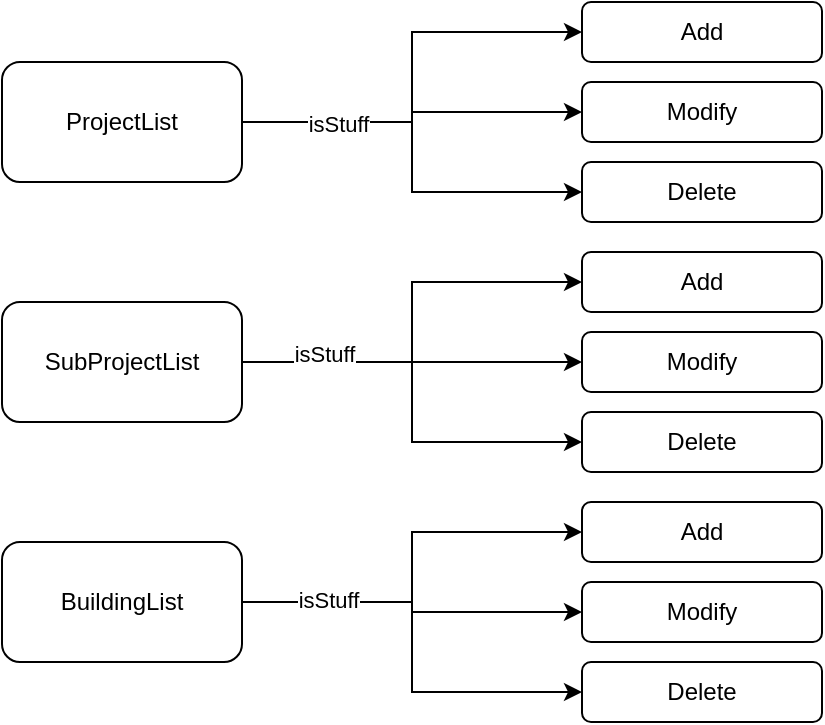<mxfile version="20.7.4" type="github">
  <diagram id="NQF79KXu3Oxu10-_bxIi" name="Page-1">
    <mxGraphModel dx="837" dy="503" grid="1" gridSize="10" guides="1" tooltips="1" connect="1" arrows="1" fold="1" page="1" pageScale="1" pageWidth="850" pageHeight="1100" math="0" shadow="0">
      <root>
        <mxCell id="0" />
        <mxCell id="1" parent="0" />
        <mxCell id="85kCPyu2w7NXq7R9_LKP-7" style="edgeStyle=orthogonalEdgeStyle;rounded=0;orthogonalLoop=1;jettySize=auto;html=1;entryX=0;entryY=0.5;entryDx=0;entryDy=0;" edge="1" parent="1" source="85kCPyu2w7NXq7R9_LKP-1" target="85kCPyu2w7NXq7R9_LKP-4">
          <mxGeometry relative="1" as="geometry" />
        </mxCell>
        <mxCell id="85kCPyu2w7NXq7R9_LKP-8" style="edgeStyle=orthogonalEdgeStyle;rounded=0;orthogonalLoop=1;jettySize=auto;html=1;" edge="1" parent="1" source="85kCPyu2w7NXq7R9_LKP-1" target="85kCPyu2w7NXq7R9_LKP-5">
          <mxGeometry relative="1" as="geometry" />
        </mxCell>
        <mxCell id="85kCPyu2w7NXq7R9_LKP-9" style="edgeStyle=orthogonalEdgeStyle;rounded=0;orthogonalLoop=1;jettySize=auto;html=1;entryX=0;entryY=0.5;entryDx=0;entryDy=0;" edge="1" parent="1" source="85kCPyu2w7NXq7R9_LKP-1" target="85kCPyu2w7NXq7R9_LKP-6">
          <mxGeometry relative="1" as="geometry" />
        </mxCell>
        <mxCell id="85kCPyu2w7NXq7R9_LKP-10" value="isStuff" style="edgeLabel;html=1;align=center;verticalAlign=middle;resizable=0;points=[];" vertex="1" connectable="0" parent="85kCPyu2w7NXq7R9_LKP-9">
          <mxGeometry x="-0.532" y="-1" relative="1" as="geometry">
            <mxPoint as="offset" />
          </mxGeometry>
        </mxCell>
        <mxCell id="85kCPyu2w7NXq7R9_LKP-1" value="ProjectList" style="rounded=1;whiteSpace=wrap;html=1;" vertex="1" parent="1">
          <mxGeometry x="240" y="150" width="120" height="60" as="geometry" />
        </mxCell>
        <mxCell id="85kCPyu2w7NXq7R9_LKP-14" style="edgeStyle=orthogonalEdgeStyle;rounded=0;orthogonalLoop=1;jettySize=auto;html=1;entryX=0;entryY=0.5;entryDx=0;entryDy=0;" edge="1" parent="1" source="85kCPyu2w7NXq7R9_LKP-2" target="85kCPyu2w7NXq7R9_LKP-11">
          <mxGeometry relative="1" as="geometry" />
        </mxCell>
        <mxCell id="85kCPyu2w7NXq7R9_LKP-15" style="edgeStyle=orthogonalEdgeStyle;rounded=0;orthogonalLoop=1;jettySize=auto;html=1;" edge="1" parent="1" source="85kCPyu2w7NXq7R9_LKP-2" target="85kCPyu2w7NXq7R9_LKP-12">
          <mxGeometry relative="1" as="geometry" />
        </mxCell>
        <mxCell id="85kCPyu2w7NXq7R9_LKP-16" style="edgeStyle=orthogonalEdgeStyle;rounded=0;orthogonalLoop=1;jettySize=auto;html=1;" edge="1" parent="1" source="85kCPyu2w7NXq7R9_LKP-2" target="85kCPyu2w7NXq7R9_LKP-13">
          <mxGeometry relative="1" as="geometry" />
        </mxCell>
        <mxCell id="85kCPyu2w7NXq7R9_LKP-23" value="isStuff" style="edgeLabel;html=1;align=center;verticalAlign=middle;resizable=0;points=[];" vertex="1" connectable="0" parent="85kCPyu2w7NXq7R9_LKP-16">
          <mxGeometry x="-0.61" y="4" relative="1" as="geometry">
            <mxPoint as="offset" />
          </mxGeometry>
        </mxCell>
        <mxCell id="85kCPyu2w7NXq7R9_LKP-2" value="SubProjectList" style="rounded=1;whiteSpace=wrap;html=1;" vertex="1" parent="1">
          <mxGeometry x="240" y="270" width="120" height="60" as="geometry" />
        </mxCell>
        <mxCell id="85kCPyu2w7NXq7R9_LKP-20" style="edgeStyle=orthogonalEdgeStyle;rounded=0;orthogonalLoop=1;jettySize=auto;html=1;" edge="1" parent="1" source="85kCPyu2w7NXq7R9_LKP-3" target="85kCPyu2w7NXq7R9_LKP-17">
          <mxGeometry relative="1" as="geometry" />
        </mxCell>
        <mxCell id="85kCPyu2w7NXq7R9_LKP-21" style="edgeStyle=orthogonalEdgeStyle;rounded=0;orthogonalLoop=1;jettySize=auto;html=1;" edge="1" parent="1" source="85kCPyu2w7NXq7R9_LKP-3" target="85kCPyu2w7NXq7R9_LKP-18">
          <mxGeometry relative="1" as="geometry" />
        </mxCell>
        <mxCell id="85kCPyu2w7NXq7R9_LKP-22" style="edgeStyle=orthogonalEdgeStyle;rounded=0;orthogonalLoop=1;jettySize=auto;html=1;entryX=0;entryY=0.5;entryDx=0;entryDy=0;" edge="1" parent="1" source="85kCPyu2w7NXq7R9_LKP-3" target="85kCPyu2w7NXq7R9_LKP-19">
          <mxGeometry relative="1" as="geometry" />
        </mxCell>
        <mxCell id="85kCPyu2w7NXq7R9_LKP-24" value="isStuff" style="edgeLabel;html=1;align=center;verticalAlign=middle;resizable=0;points=[];" vertex="1" connectable="0" parent="85kCPyu2w7NXq7R9_LKP-22">
          <mxGeometry x="-0.6" y="1" relative="1" as="geometry">
            <mxPoint as="offset" />
          </mxGeometry>
        </mxCell>
        <mxCell id="85kCPyu2w7NXq7R9_LKP-3" value="BuildingList" style="rounded=1;whiteSpace=wrap;html=1;" vertex="1" parent="1">
          <mxGeometry x="240" y="390" width="120" height="60" as="geometry" />
        </mxCell>
        <mxCell id="85kCPyu2w7NXq7R9_LKP-4" value="Add" style="rounded=1;whiteSpace=wrap;html=1;" vertex="1" parent="1">
          <mxGeometry x="530" y="120" width="120" height="30" as="geometry" />
        </mxCell>
        <mxCell id="85kCPyu2w7NXq7R9_LKP-5" value="Modify" style="rounded=1;whiteSpace=wrap;html=1;" vertex="1" parent="1">
          <mxGeometry x="530" y="160" width="120" height="30" as="geometry" />
        </mxCell>
        <mxCell id="85kCPyu2w7NXq7R9_LKP-6" value="Delete" style="rounded=1;whiteSpace=wrap;html=1;" vertex="1" parent="1">
          <mxGeometry x="530" y="200" width="120" height="30" as="geometry" />
        </mxCell>
        <mxCell id="85kCPyu2w7NXq7R9_LKP-11" value="Add" style="rounded=1;whiteSpace=wrap;html=1;" vertex="1" parent="1">
          <mxGeometry x="530" y="245" width="120" height="30" as="geometry" />
        </mxCell>
        <mxCell id="85kCPyu2w7NXq7R9_LKP-12" value="Modify" style="rounded=1;whiteSpace=wrap;html=1;" vertex="1" parent="1">
          <mxGeometry x="530" y="285" width="120" height="30" as="geometry" />
        </mxCell>
        <mxCell id="85kCPyu2w7NXq7R9_LKP-13" value="Delete" style="rounded=1;whiteSpace=wrap;html=1;" vertex="1" parent="1">
          <mxGeometry x="530" y="325" width="120" height="30" as="geometry" />
        </mxCell>
        <mxCell id="85kCPyu2w7NXq7R9_LKP-17" value="Add" style="rounded=1;whiteSpace=wrap;html=1;" vertex="1" parent="1">
          <mxGeometry x="530" y="370" width="120" height="30" as="geometry" />
        </mxCell>
        <mxCell id="85kCPyu2w7NXq7R9_LKP-18" value="Modify" style="rounded=1;whiteSpace=wrap;html=1;" vertex="1" parent="1">
          <mxGeometry x="530" y="410" width="120" height="30" as="geometry" />
        </mxCell>
        <mxCell id="85kCPyu2w7NXq7R9_LKP-19" value="Delete" style="rounded=1;whiteSpace=wrap;html=1;" vertex="1" parent="1">
          <mxGeometry x="530" y="450" width="120" height="30" as="geometry" />
        </mxCell>
      </root>
    </mxGraphModel>
  </diagram>
</mxfile>
